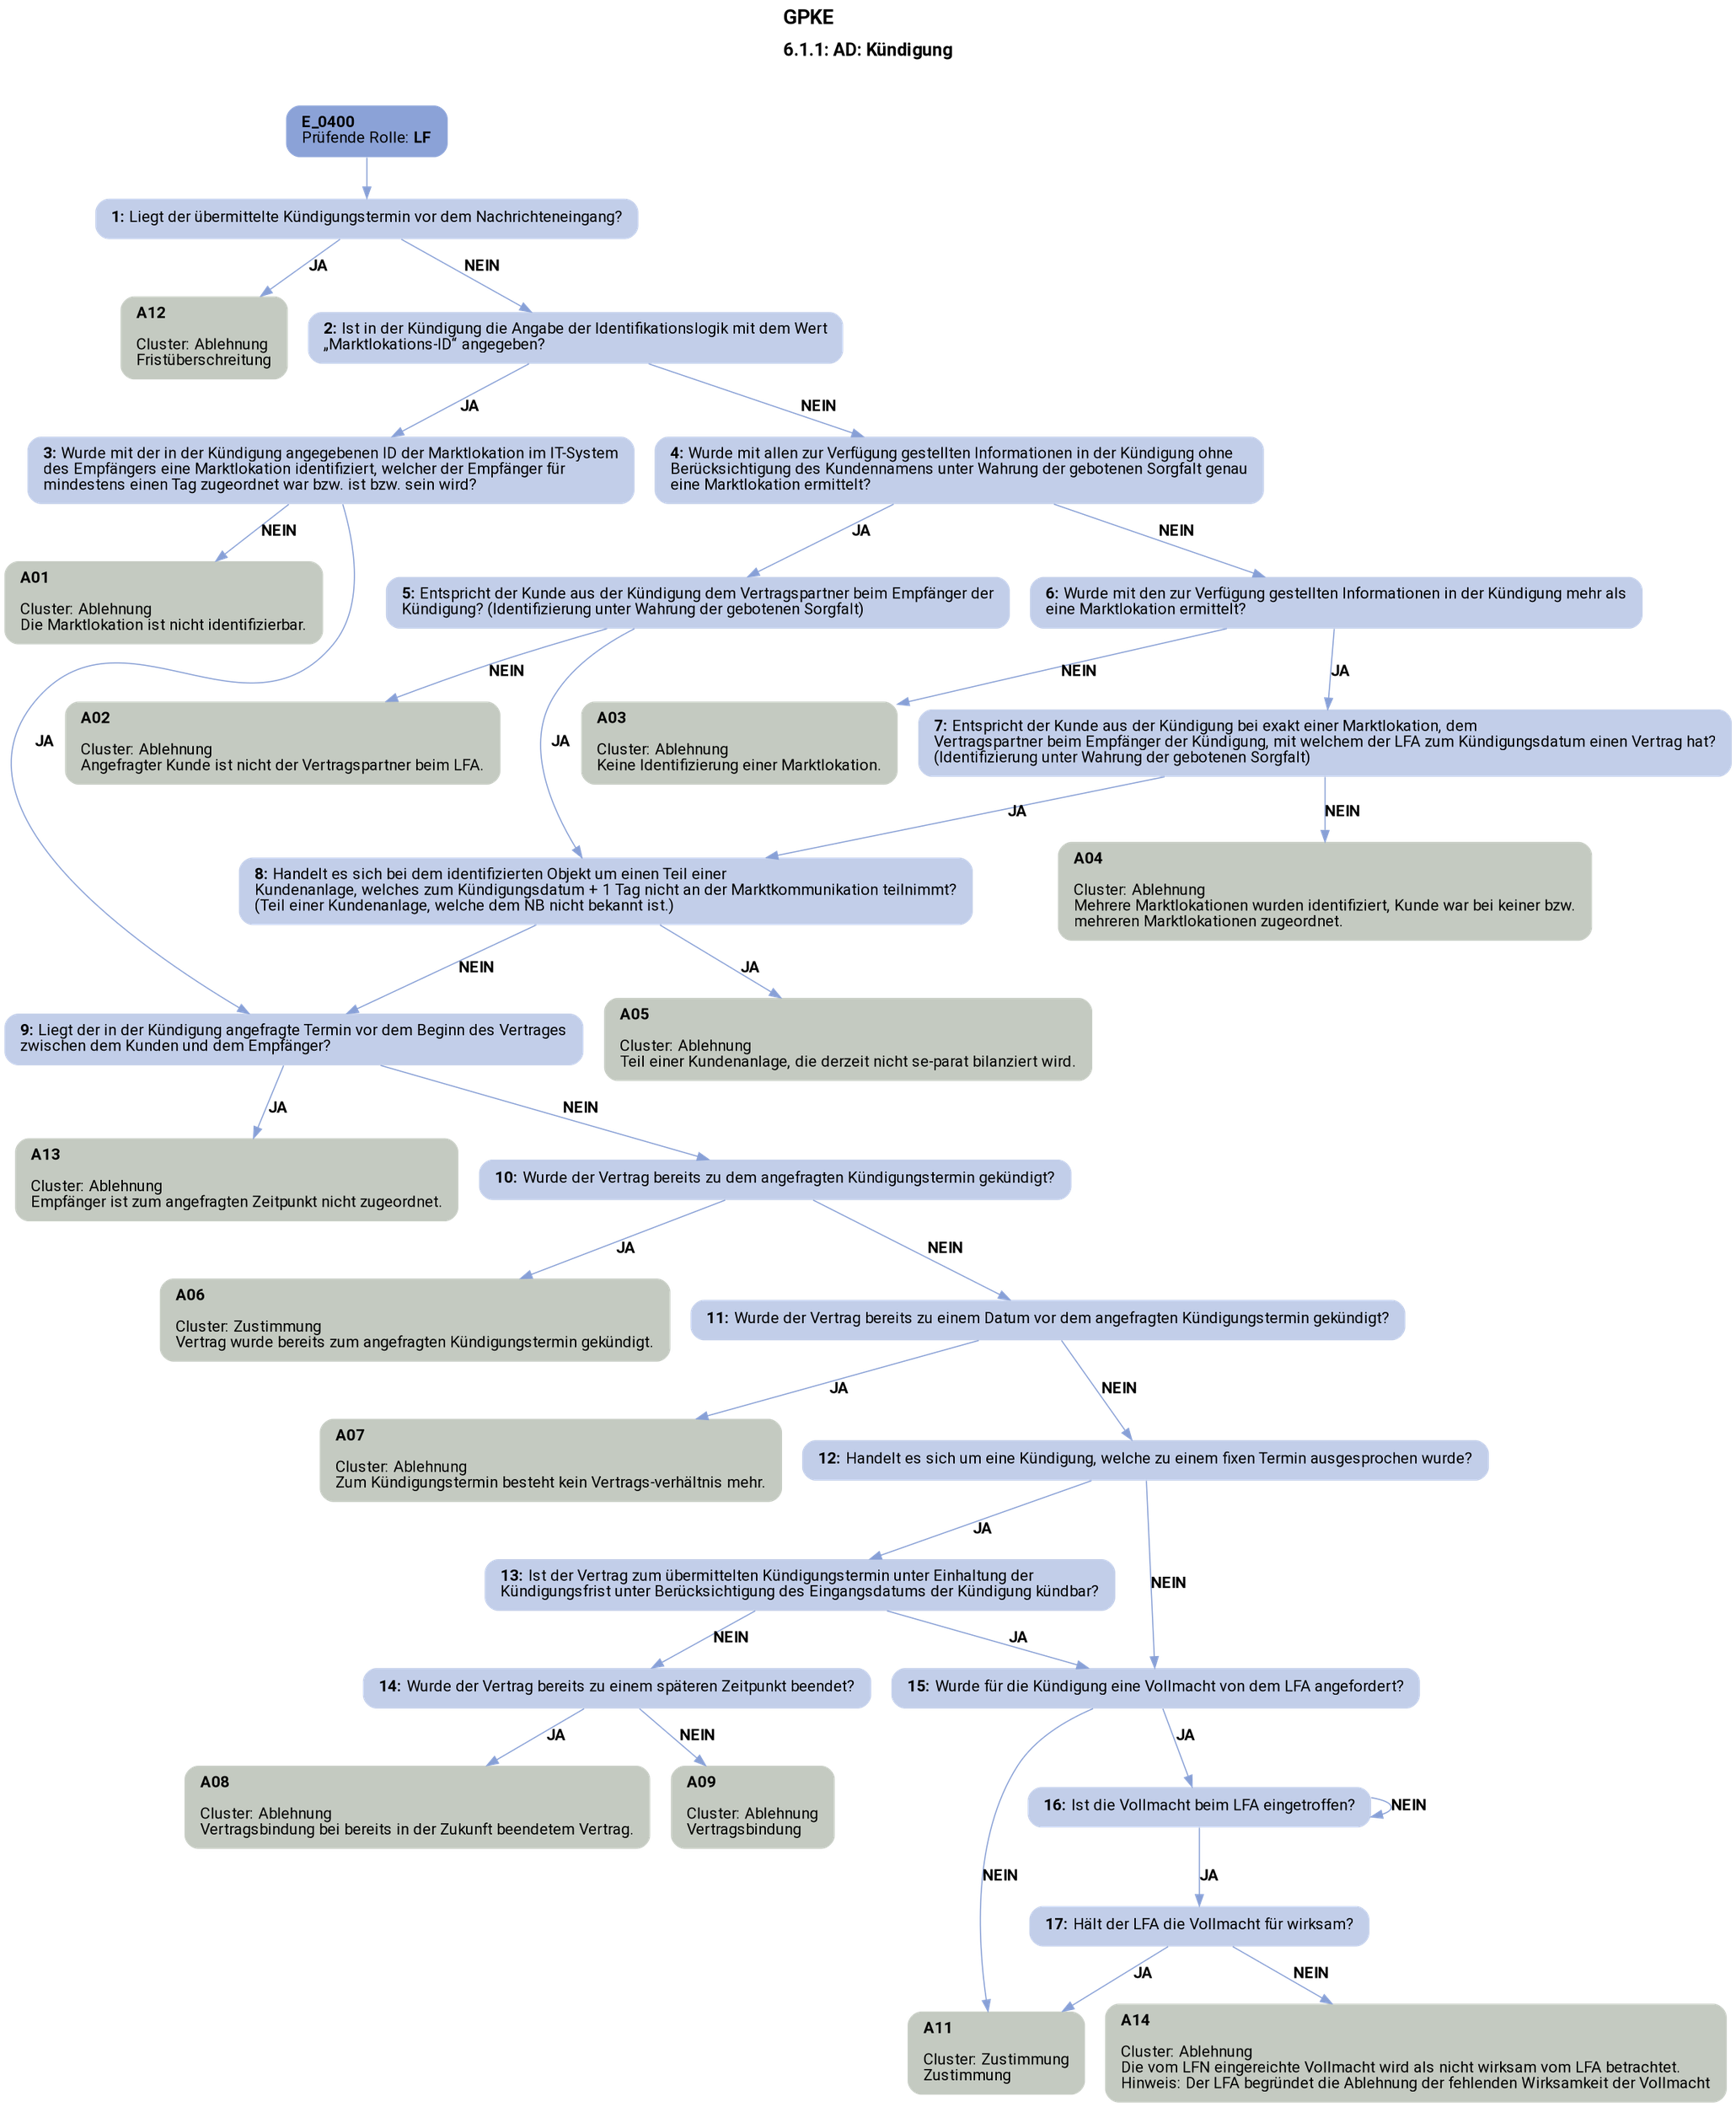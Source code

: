 digraph D {
    labelloc="t";
    label=<<B><FONT POINT-SIZE="18">GPKE</FONT></B><BR align="left"/><BR/><B><FONT POINT-SIZE="16">6.1.1: AD: Kündigung</FONT></B><BR align="left"/><BR/><BR/><BR/>>;
    ratio="compress";
    concentrate=true;
    pack=true;
    rankdir=TB;
    packmode="array";
    size="20,20";
    fontsize=12;
    "Start" [margin="0.2,0.12", shape=box, style="filled,rounded", penwidth=0.0, fillcolor="#8ba2d7", label=<<B>E_0400</B><BR align="left"/><FONT>Prüfende Rolle: <B>LF</B></FONT><BR align="center"/>>, fontname="Roboto, sans-serif"];
    "1" [margin="0.2,0.12", shape=box, style="filled,rounded", penwidth=0.0, fillcolor="#c2cee9", label=<<B>1: </B>Liegt der übermittelte Kündigungstermin vor dem Nachrichteneingang?<BR align="left"/>>, fontname="Roboto, sans-serif"];
    "A12" [margin="0.2,0.12", shape=box, style="filled,rounded", penwidth=0.0, fillcolor="#c4cac1", label=<<B>A12</B><BR align="left"/><BR align="left"/><FONT>Cluster: Ablehnung<BR align="left"/>Fristüberschreitung<BR align="left"/></FONT>>, fontname="Roboto, sans-serif"];
    "2" [margin="0.2,0.12", shape=box, style="filled,rounded", penwidth=0.0, fillcolor="#c2cee9", label=<<B>2: </B>Ist in der Kündigung die Angabe der Identifikationslogik mit dem Wert<BR align="left"/>„Marktlokations-ID“ angegeben?<BR align="left"/>>, fontname="Roboto, sans-serif"];
    "3" [margin="0.2,0.12", shape=box, style="filled,rounded", penwidth=0.0, fillcolor="#c2cee9", label=<<B>3: </B>Wurde mit der in der Kündigung angegebenen ID der Marktlokation im IT-System<BR align="left"/>des Empfängers eine Marktlokation identifiziert, welcher der Empfänger für<BR align="left"/>mindestens einen Tag zugeordnet war bzw. ist bzw. sein wird?<BR align="left"/>>, fontname="Roboto, sans-serif"];
    "A01" [margin="0.2,0.12", shape=box, style="filled,rounded", penwidth=0.0, fillcolor="#c4cac1", label=<<B>A01</B><BR align="left"/><BR align="left"/><FONT>Cluster: Ablehnung<BR align="left"/>Die Marktlokation ist nicht identifizierbar.<BR align="left"/></FONT>>, fontname="Roboto, sans-serif"];
    "4" [margin="0.2,0.12", shape=box, style="filled,rounded", penwidth=0.0, fillcolor="#c2cee9", label=<<B>4: </B>Wurde mit allen zur Verfügung gestellten Informationen in der Kündigung ohne<BR align="left"/>Berücksichtigung des Kundennamens unter Wahrung der gebotenen Sorgfalt genau<BR align="left"/>eine Marktlokation ermittelt?<BR align="left"/>>, fontname="Roboto, sans-serif"];
    "5" [margin="0.2,0.12", shape=box, style="filled,rounded", penwidth=0.0, fillcolor="#c2cee9", label=<<B>5: </B>Entspricht der Kunde aus der Kündigung dem Vertragspartner beim Empfänger der<BR align="left"/>Kündigung? (Identifizierung unter Wahrung der gebotenen Sorgfalt)<BR align="left"/>>, fontname="Roboto, sans-serif"];
    "A02" [margin="0.2,0.12", shape=box, style="filled,rounded", penwidth=0.0, fillcolor="#c4cac1", label=<<B>A02</B><BR align="left"/><BR align="left"/><FONT>Cluster: Ablehnung<BR align="left"/>Angefragter Kunde ist nicht der Vertragspartner beim LFA.<BR align="left"/></FONT>>, fontname="Roboto, sans-serif"];
    "6" [margin="0.2,0.12", shape=box, style="filled,rounded", penwidth=0.0, fillcolor="#c2cee9", label=<<B>6: </B>Wurde mit den zur Verfügung gestellten Informationen in der Kündigung mehr als<BR align="left"/>eine Marktlokation ermittelt?<BR align="left"/>>, fontname="Roboto, sans-serif"];
    "A03" [margin="0.2,0.12", shape=box, style="filled,rounded", penwidth=0.0, fillcolor="#c4cac1", label=<<B>A03</B><BR align="left"/><BR align="left"/><FONT>Cluster: Ablehnung<BR align="left"/>Keine Identifizierung einer Marktlokation.<BR align="left"/></FONT>>, fontname="Roboto, sans-serif"];
    "7" [margin="0.2,0.12", shape=box, style="filled,rounded", penwidth=0.0, fillcolor="#c2cee9", label=<<B>7: </B>Entspricht der Kunde aus der Kündigung bei exakt einer Marktlokation, dem<BR align="left"/>Vertragspartner beim Empfänger der Kündigung, mit welchem der LFA zum Kündigungsdatum einen Vertrag hat?<BR align="left"/>(Identifizierung unter Wahrung der gebotenen Sorgfalt)<BR align="left"/>>, fontname="Roboto, sans-serif"];
    "A04" [margin="0.2,0.12", shape=box, style="filled,rounded", penwidth=0.0, fillcolor="#c4cac1", label=<<B>A04</B><BR align="left"/><BR align="left"/><FONT>Cluster: Ablehnung<BR align="left"/>Mehrere Marktlokationen wurden identifiziert, Kunde war bei keiner bzw.<BR align="left"/>mehreren Marktlokationen zugeordnet.<BR align="left"/></FONT>>, fontname="Roboto, sans-serif"];
    "8" [margin="0.2,0.12", shape=box, style="filled,rounded", penwidth=0.0, fillcolor="#c2cee9", label=<<B>8: </B>Handelt es sich bei dem identifizierten Objekt um einen Teil einer<BR align="left"/>Kundenanlage, welches zum Kündigungsdatum + 1 Tag nicht an der Marktkommunikation teilnimmt?<BR align="left"/>(Teil einer Kundenanlage, welche dem NB nicht bekannt ist.)<BR align="left"/>>, fontname="Roboto, sans-serif"];
    "A05" [margin="0.2,0.12", shape=box, style="filled,rounded", penwidth=0.0, fillcolor="#c4cac1", label=<<B>A05</B><BR align="left"/><BR align="left"/><FONT>Cluster: Ablehnung<BR align="left"/>Teil einer Kundenanlage, die derzeit nicht se-parat bilanziert wird.<BR align="left"/></FONT>>, fontname="Roboto, sans-serif"];
    "9" [margin="0.2,0.12", shape=box, style="filled,rounded", penwidth=0.0, fillcolor="#c2cee9", label=<<B>9: </B>Liegt der in der Kündigung angefragte Termin vor dem Beginn des Vertrages<BR align="left"/>zwischen dem Kunden und dem Empfänger?<BR align="left"/>>, fontname="Roboto, sans-serif"];
    "A13" [margin="0.2,0.12", shape=box, style="filled,rounded", penwidth=0.0, fillcolor="#c4cac1", label=<<B>A13</B><BR align="left"/><BR align="left"/><FONT>Cluster: Ablehnung<BR align="left"/>Empfänger ist zum angefragten Zeitpunkt nicht zugeordnet.<BR align="left"/></FONT>>, fontname="Roboto, sans-serif"];
    "10" [margin="0.2,0.12", shape=box, style="filled,rounded", penwidth=0.0, fillcolor="#c2cee9", label=<<B>10: </B>Wurde der Vertrag bereits zu dem angefragten Kündigungstermin gekündigt?<BR align="left"/>>, fontname="Roboto, sans-serif"];
    "A06" [margin="0.2,0.12", shape=box, style="filled,rounded", penwidth=0.0, fillcolor="#c4cac1", label=<<B>A06</B><BR align="left"/><BR align="left"/><FONT>Cluster: Zustimmung<BR align="left"/>Vertrag wurde bereits zum angefragten Kündigungstermin gekündigt.<BR align="left"/></FONT>>, fontname="Roboto, sans-serif"];
    "11" [margin="0.2,0.12", shape=box, style="filled,rounded", penwidth=0.0, fillcolor="#c2cee9", label=<<B>11: </B>Wurde der Vertrag bereits zu einem Datum vor dem angefragten Kündigungstermin gekündigt?<BR align="left"/>>, fontname="Roboto, sans-serif"];
    "A07" [margin="0.2,0.12", shape=box, style="filled,rounded", penwidth=0.0, fillcolor="#c4cac1", label=<<B>A07</B><BR align="left"/><BR align="left"/><FONT>Cluster: Ablehnung<BR align="left"/>Zum Kündigungstermin besteht kein Vertrags-verhältnis mehr.<BR align="left"/></FONT>>, fontname="Roboto, sans-serif"];
    "12" [margin="0.2,0.12", shape=box, style="filled,rounded", penwidth=0.0, fillcolor="#c2cee9", label=<<B>12: </B>Handelt es sich um eine Kündigung, welche zu einem fixen Termin ausgesprochen wurde?<BR align="left"/>>, fontname="Roboto, sans-serif"];
    "13" [margin="0.2,0.12", shape=box, style="filled,rounded", penwidth=0.0, fillcolor="#c2cee9", label=<<B>13: </B>Ist der Vertrag zum übermittelten Kündigungstermin unter Einhaltung der<BR align="left"/>Kündigungsfrist unter Berücksichtigung des Eingangsdatums der Kündigung kündbar?<BR align="left"/>>, fontname="Roboto, sans-serif"];
    "14" [margin="0.2,0.12", shape=box, style="filled,rounded", penwidth=0.0, fillcolor="#c2cee9", label=<<B>14: </B>Wurde der Vertrag bereits zu einem späteren Zeitpunkt beendet?<BR align="left"/>>, fontname="Roboto, sans-serif"];
    "A08" [margin="0.2,0.12", shape=box, style="filled,rounded", penwidth=0.0, fillcolor="#c4cac1", label=<<B>A08</B><BR align="left"/><BR align="left"/><FONT>Cluster: Ablehnung<BR align="left"/>Vertragsbindung bei bereits in der Zukunft beendetem Vertrag.<BR align="left"/></FONT>>, fontname="Roboto, sans-serif"];
    "A09" [margin="0.2,0.12", shape=box, style="filled,rounded", penwidth=0.0, fillcolor="#c4cac1", label=<<B>A09</B><BR align="left"/><BR align="left"/><FONT>Cluster: Ablehnung<BR align="left"/>Vertragsbindung<BR align="left"/></FONT>>, fontname="Roboto, sans-serif"];
    "15" [margin="0.2,0.12", shape=box, style="filled,rounded", penwidth=0.0, fillcolor="#c2cee9", label=<<B>15: </B>Wurde für die Kündigung eine Vollmacht von dem LFA angefordert?<BR align="left"/>>, fontname="Roboto, sans-serif"];
    "A11" [margin="0.2,0.12", shape=box, style="filled,rounded", penwidth=0.0, fillcolor="#c4cac1", label=<<B>A11</B><BR align="left"/><BR align="left"/><FONT>Cluster: Zustimmung<BR align="left"/>Zustimmung<BR align="left"/></FONT>>, fontname="Roboto, sans-serif"];
    "16" [margin="0.2,0.12", shape=box, style="filled,rounded", penwidth=0.0, fillcolor="#c2cee9", label=<<B>16: </B>Ist die Vollmacht beim LFA eingetroffen?<BR align="left"/>>, fontname="Roboto, sans-serif"];
    "17" [margin="0.2,0.12", shape=box, style="filled,rounded", penwidth=0.0, fillcolor="#c2cee9", label=<<B>17: </B>Hält der LFA die Vollmacht für wirksam?<BR align="left"/>>, fontname="Roboto, sans-serif"];
    "A14" [margin="0.2,0.12", shape=box, style="filled,rounded", penwidth=0.0, fillcolor="#c4cac1", label=<<B>A14</B><BR align="left"/><BR align="left"/><FONT>Cluster: Ablehnung<BR align="left"/>Die vom LFN eingereichte Vollmacht wird als nicht wirksam vom LFA betrachtet.<BR align="left"/>Hinweis: Der LFA begründet die Ablehnung der fehlenden Wirksamkeit der Vollmacht<BR align="left"/></FONT>>, fontname="Roboto, sans-serif"];

    "Start" -> "1" [color="#88a0d6"];
    "1" -> "A12" [label=<<B>JA</B>>, color="#88a0d6", fontname="Roboto, sans-serif"];
    "1" -> "2" [label=<<B>NEIN</B>>, color="#88a0d6", fontname="Roboto, sans-serif"];
    "2" -> "3" [label=<<B>JA</B>>, color="#88a0d6", fontname="Roboto, sans-serif"];
    "2" -> "4" [label=<<B>NEIN</B>>, color="#88a0d6", fontname="Roboto, sans-serif"];
    "3" -> "A01" [label=<<B>NEIN</B>>, color="#88a0d6", fontname="Roboto, sans-serif"];
    "3" -> "9" [label=<<B>JA</B>>, color="#88a0d6", fontname="Roboto, sans-serif"];
    "4" -> "6" [label=<<B>NEIN</B>>, color="#88a0d6", fontname="Roboto, sans-serif"];
    "4" -> "5" [label=<<B>JA</B>>, color="#88a0d6", fontname="Roboto, sans-serif"];
    "5" -> "A02" [label=<<B>NEIN</B>>, color="#88a0d6", fontname="Roboto, sans-serif"];
    "5" -> "8" [label=<<B>JA</B>>, color="#88a0d6", fontname="Roboto, sans-serif"];
    "6" -> "A03" [label=<<B>NEIN</B>>, color="#88a0d6", fontname="Roboto, sans-serif"];
    "6" -> "7" [label=<<B>JA</B>>, color="#88a0d6", fontname="Roboto, sans-serif"];
    "7" -> "A04" [label=<<B>NEIN</B>>, color="#88a0d6", fontname="Roboto, sans-serif"];
    "7" -> "8" [label=<<B>JA</B>>, color="#88a0d6", fontname="Roboto, sans-serif"];
    "8" -> "A05" [label=<<B>JA</B>>, color="#88a0d6", fontname="Roboto, sans-serif"];
    "8" -> "9" [label=<<B>NEIN</B>>, color="#88a0d6", fontname="Roboto, sans-serif"];
    "9" -> "A13" [label=<<B>JA</B>>, color="#88a0d6", fontname="Roboto, sans-serif"];
    "9" -> "10" [label=<<B>NEIN</B>>, color="#88a0d6", fontname="Roboto, sans-serif"];
    "10" -> "A06" [label=<<B>JA</B>>, color="#88a0d6", fontname="Roboto, sans-serif"];
    "10" -> "11" [label=<<B>NEIN</B>>, color="#88a0d6", fontname="Roboto, sans-serif"];
    "11" -> "A07" [label=<<B>JA</B>>, color="#88a0d6", fontname="Roboto, sans-serif"];
    "11" -> "12" [label=<<B>NEIN</B>>, color="#88a0d6", fontname="Roboto, sans-serif"];
    "12" -> "13" [label=<<B>JA</B>>, color="#88a0d6", fontname="Roboto, sans-serif"];
    "12" -> "15" [label=<<B>NEIN</B>>, color="#88a0d6", fontname="Roboto, sans-serif"];
    "13" -> "15" [label=<<B>JA</B>>, color="#88a0d6", fontname="Roboto, sans-serif"];
    "13" -> "14" [label=<<B>NEIN</B>>, color="#88a0d6", fontname="Roboto, sans-serif"];
    "14" -> "A08" [label=<<B>JA</B>>, color="#88a0d6", fontname="Roboto, sans-serif"];
    "14" -> "A09" [label=<<B>NEIN</B>>, color="#88a0d6", fontname="Roboto, sans-serif"];
    "15" -> "A11" [label=<<B>NEIN</B>>, color="#88a0d6", fontname="Roboto, sans-serif"];
    "15" -> "16" [label=<<B>JA</B>>, color="#88a0d6", fontname="Roboto, sans-serif"];
    "16" -> "17" [label=<<B>JA</B>>, color="#88a0d6", fontname="Roboto, sans-serif"];
    "16" -> "16" [label=<<B>NEIN</B>>, color="#88a0d6", fontname="Roboto, sans-serif"];
    "17" -> "A11" [label=<<B>JA</B>>, color="#88a0d6", fontname="Roboto, sans-serif"];
    "17" -> "A14" [label=<<B>NEIN</B>>, color="#88a0d6", fontname="Roboto, sans-serif"];

    bgcolor="transparent";
fontname="Roboto, sans-serif";
}